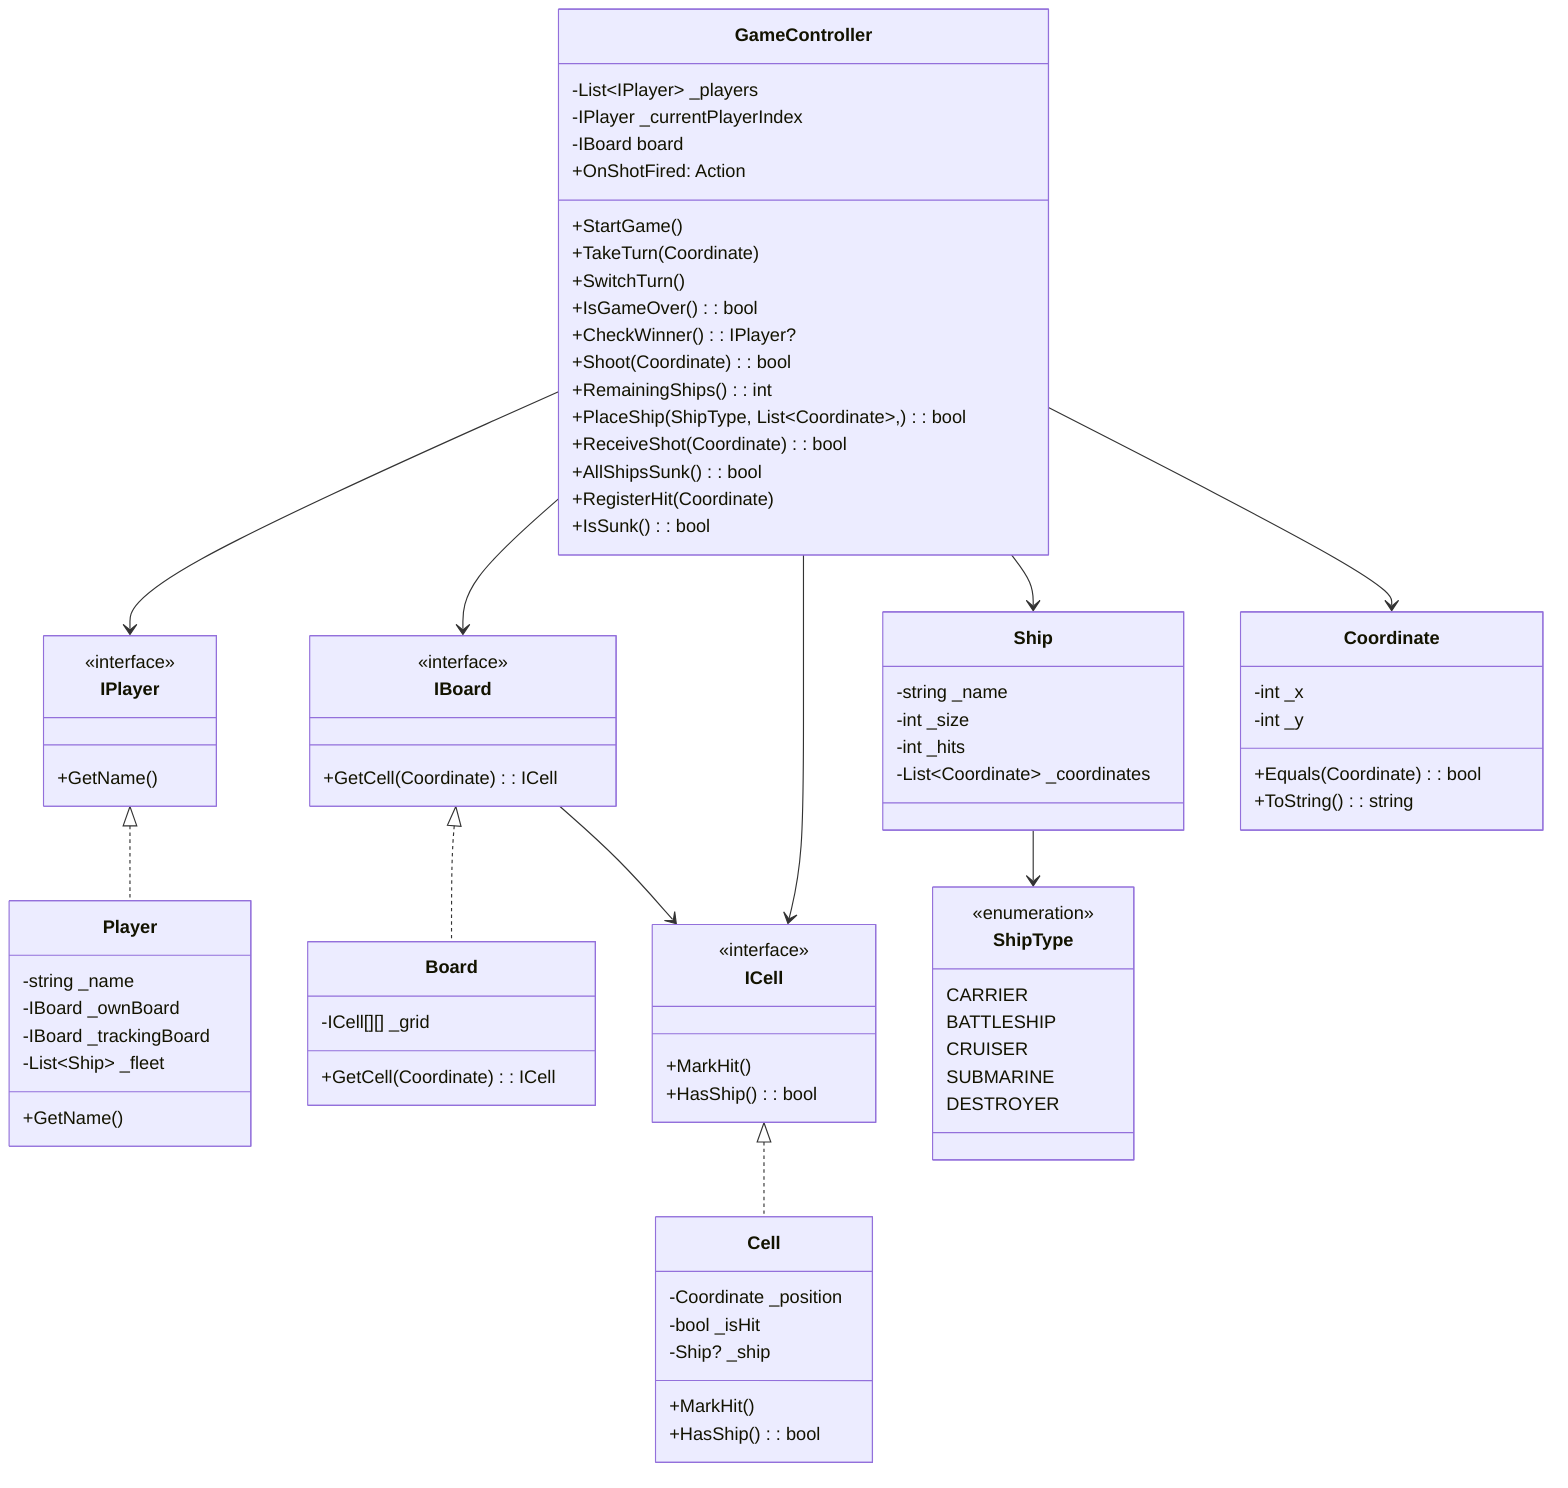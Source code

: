 classDiagram

  %% ==== Interfaces ====
  class IPlayer {
    <<interface>>
    +GetName()
  }

  class IBoard {
    <<interface>>
    +GetCell(Coordinate): ICell

  }

  class ICell {
    <<interface>>
    +MarkHit()
    +HasShip(): bool
  }

  %% ==== Implementations ====
  class Player {
    -string _name
    -IBoard _ownBoard
    -IBoard _trackingBoard
    -List~Ship~ _fleet
    +GetName()
  }

  class Board {
    -ICell[][] _grid
    +GetCell(Coordinate): ICell
  }

  class Cell {
    -Coordinate _position
    -bool _isHit
    -Ship? _ship
    +MarkHit()
    +HasShip(): bool
  }

  class ShipType {
    CARRIER
    BATTLESHIP
    CRUISER
    SUBMARINE
    DESTROYER
    <<enumeration>>
  }

  %% ==== Core Classes ====
  class GameController {
    -List~IPlayer~ _players
    -IPlayer _currentPlayerIndex
    -IBoard board
    +StartGame()
    +TakeTurn(Coordinate)
    +SwitchTurn()
    +IsGameOver(): bool
    +CheckWinner(): IPlayer?
    +OnShotFired: Action<IPlayer, Coordinate, bool>
    +Shoot(Coordinate): bool
    +RemainingShips(): int
    +PlaceShip(ShipType, List~Coordinate~, ): bool
    +ReceiveShot(Coordinate): bool
    +AllShipsSunk(): bool
    +RegisterHit(Coordinate)
    +IsSunk(): bool
  }

  class Ship {
    -string _name
    -int _size
    -int _hits
    -List~Coordinate~ _coordinates
  }

  class Coordinate {
    -int _x
    -int _y
    +Equals(Coordinate): bool
    +ToString(): string
  }

  %% ==== Relationships ====
  GameController --> IPlayer
  GameController --> IBoard
  GameController --> ICell
  GameController --> Ship
  GameController --> Coordinate
  IPlayer <|.. Player
  IBoard <|.. Board
  ICell <|.. Cell
  Ship --> ShipType
  IBoard --> ICell

  %% Player --> IBoard

  %% Board --> ICell

  %% Board --> Ship
  %% Ship --> Coordinate
  %% Cell --> Coordinate
  %% Cell --> Ship